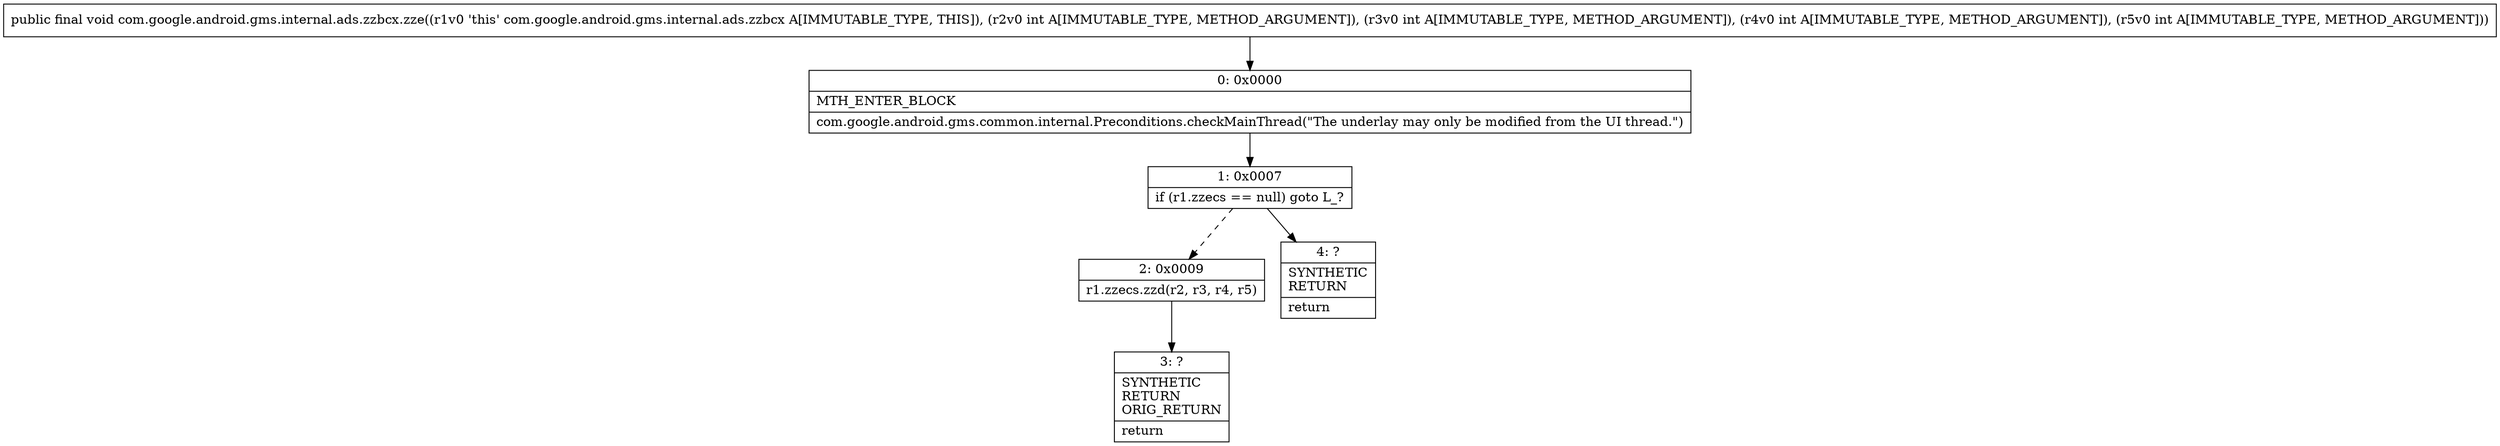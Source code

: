 digraph "CFG forcom.google.android.gms.internal.ads.zzbcx.zze(IIII)V" {
Node_0 [shape=record,label="{0\:\ 0x0000|MTH_ENTER_BLOCK\l|com.google.android.gms.common.internal.Preconditions.checkMainThread(\"The underlay may only be modified from the UI thread.\")\l}"];
Node_1 [shape=record,label="{1\:\ 0x0007|if (r1.zzecs == null) goto L_?\l}"];
Node_2 [shape=record,label="{2\:\ 0x0009|r1.zzecs.zzd(r2, r3, r4, r5)\l}"];
Node_3 [shape=record,label="{3\:\ ?|SYNTHETIC\lRETURN\lORIG_RETURN\l|return\l}"];
Node_4 [shape=record,label="{4\:\ ?|SYNTHETIC\lRETURN\l|return\l}"];
MethodNode[shape=record,label="{public final void com.google.android.gms.internal.ads.zzbcx.zze((r1v0 'this' com.google.android.gms.internal.ads.zzbcx A[IMMUTABLE_TYPE, THIS]), (r2v0 int A[IMMUTABLE_TYPE, METHOD_ARGUMENT]), (r3v0 int A[IMMUTABLE_TYPE, METHOD_ARGUMENT]), (r4v0 int A[IMMUTABLE_TYPE, METHOD_ARGUMENT]), (r5v0 int A[IMMUTABLE_TYPE, METHOD_ARGUMENT])) }"];
MethodNode -> Node_0;
Node_0 -> Node_1;
Node_1 -> Node_2[style=dashed];
Node_1 -> Node_4;
Node_2 -> Node_3;
}

